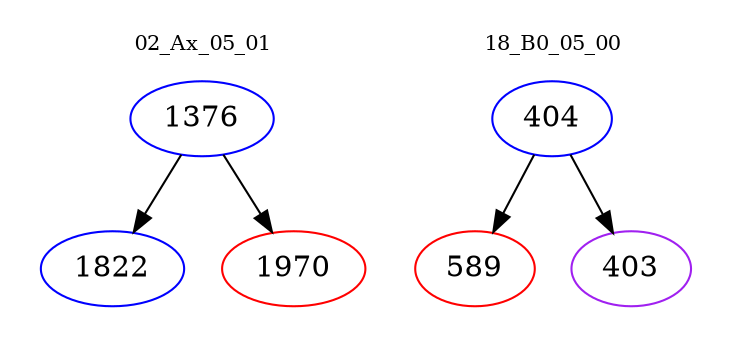 digraph{
subgraph cluster_0 {
color = white
label = "02_Ax_05_01";
fontsize=10;
T0_1376 [label="1376", color="blue"]
T0_1376 -> T0_1822 [color="black"]
T0_1822 [label="1822", color="blue"]
T0_1376 -> T0_1970 [color="black"]
T0_1970 [label="1970", color="red"]
}
subgraph cluster_1 {
color = white
label = "18_B0_05_00";
fontsize=10;
T1_404 [label="404", color="blue"]
T1_404 -> T1_589 [color="black"]
T1_589 [label="589", color="red"]
T1_404 -> T1_403 [color="black"]
T1_403 [label="403", color="purple"]
}
}
